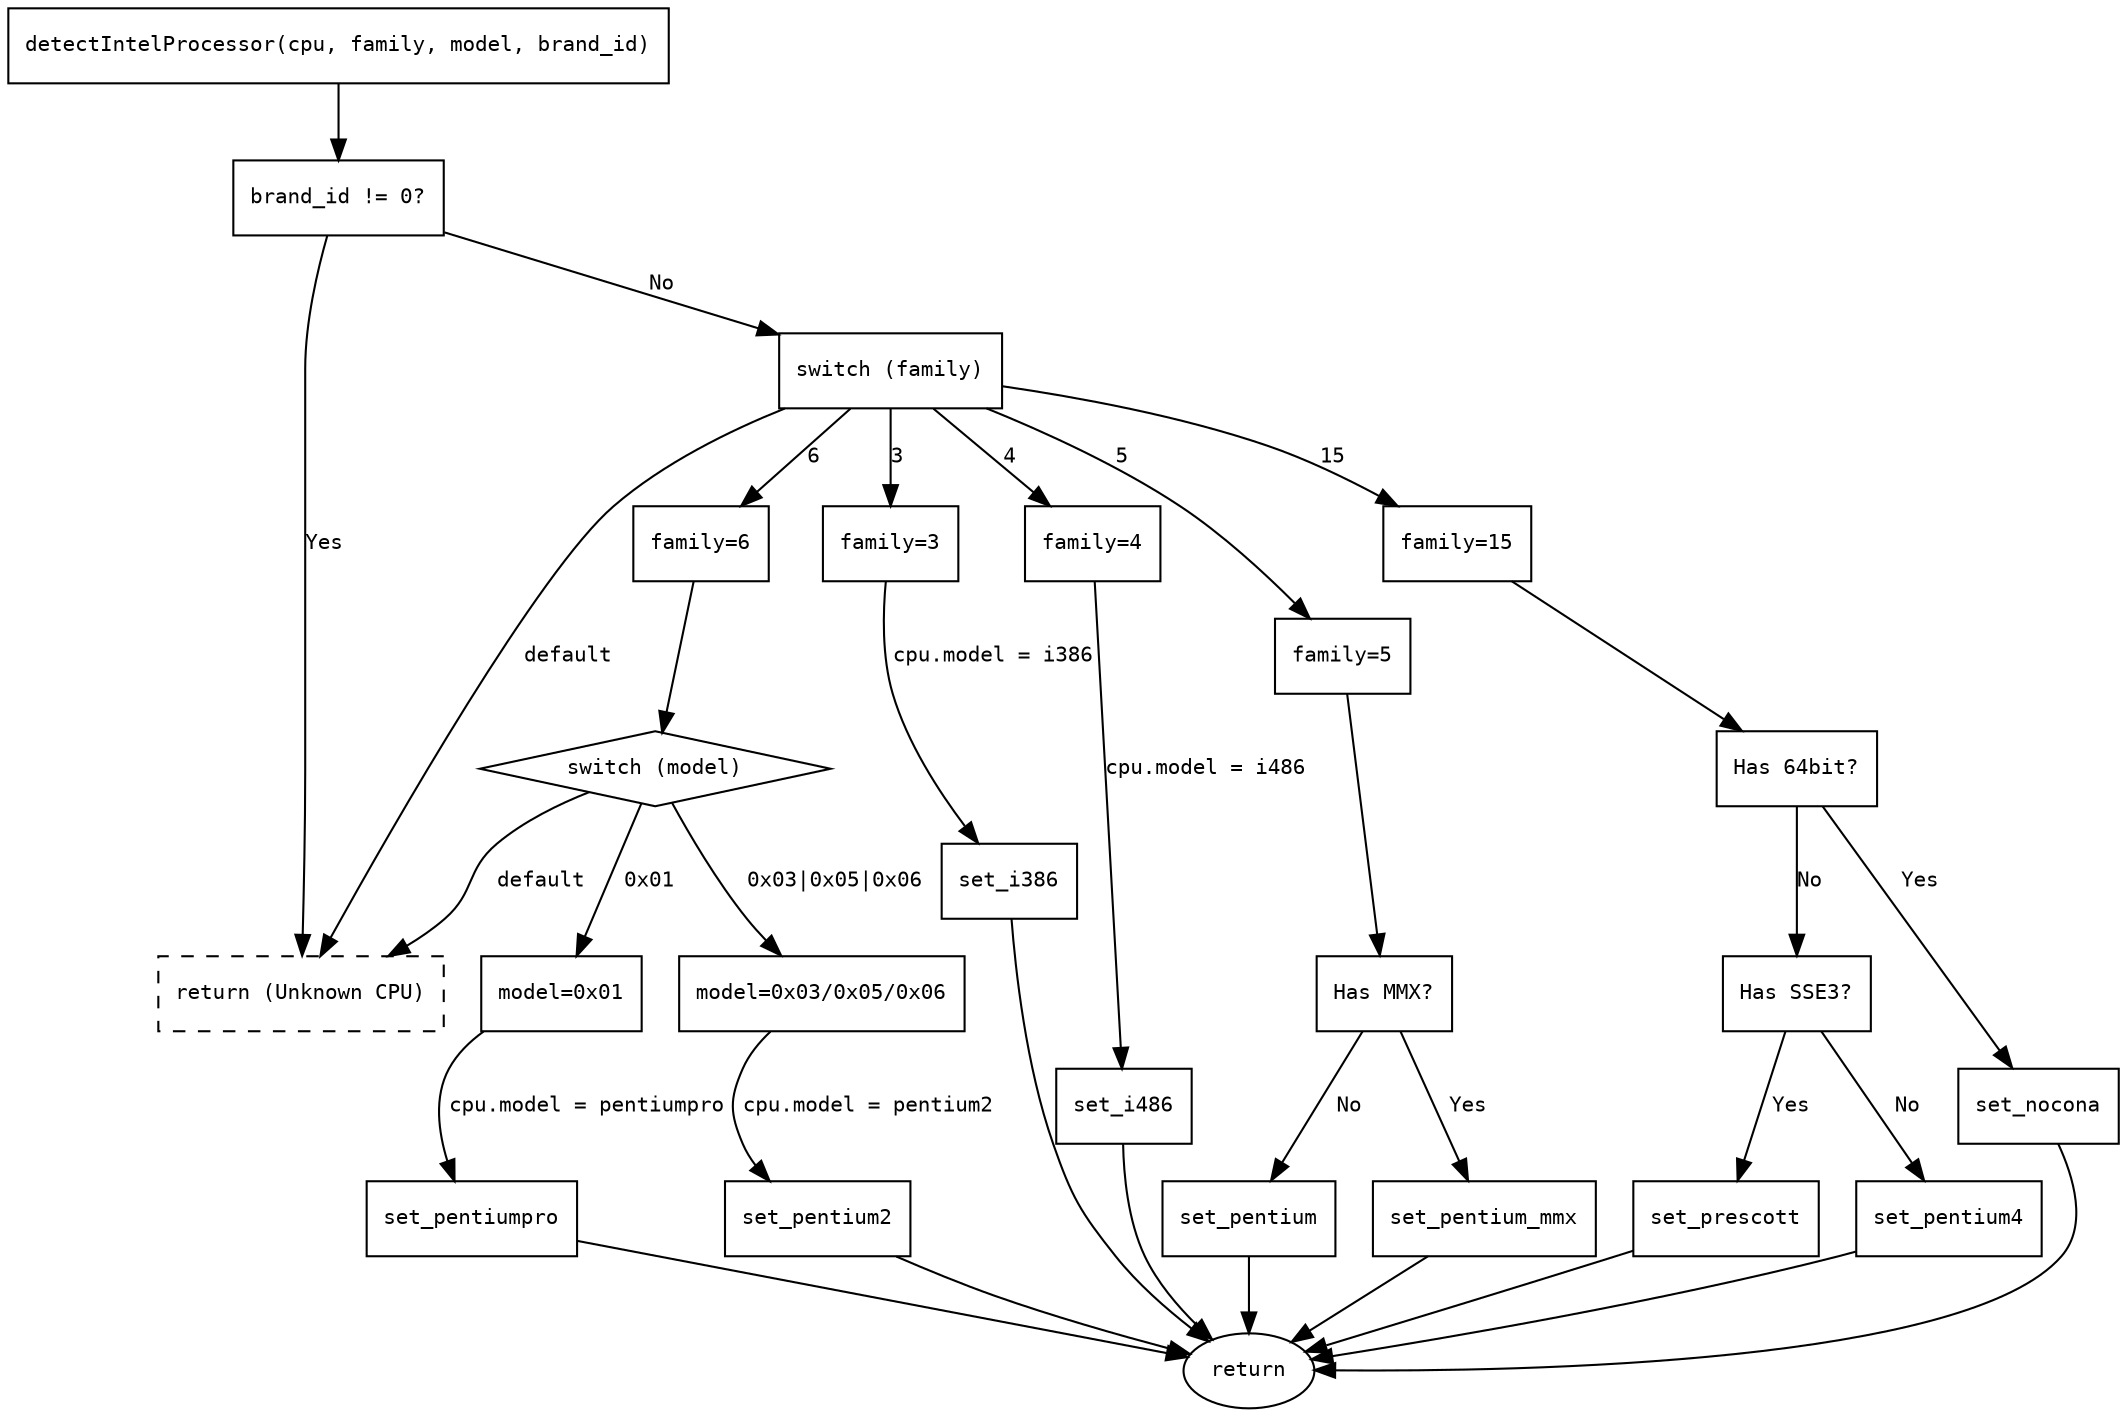 
digraph flowchart {
    node [shape=rectangle, fontname="Courier", fontsize=10];
    edge [fontname="Courier", fontsize=10];

    start [label="detectIntelProcessor(cpu, family, model, brand_id)"];
    check_brand_id [label="brand_id != 0?"];
    return_unknown [label="return (Unknown CPU)", style=dashed];
    family_switch [label="switch (family)"];

    start -> check_brand_id;
    check_brand_id -> return_unknown [label="Yes"];
    check_brand_id -> family_switch [label="No"];

    // Family 3
    family_3 [label="family=3"];
    family_switch -> family_3 [label="3"];
    family_3 -> set_i386 [label="cpu.model = i386"];
    set_i386 -> return;

    // Family 4
    family_4 [label="family=4"];
    family_switch -> family_4 [label="4"];
    family_4 -> set_i486 [label="cpu.model = i486"];
    set_i486 -> return;

    // Family 5
    family_5 [label="family=5"];
    family_switch -> family_5 [label="5"];
    check_mmx [label="Has MMX?"];
    family_5 -> check_mmx;
    check_mmx -> set_pentium_mmx [label="Yes"];
    check_mmx -> set_pentium [label="No"];
    set_pentium_mmx -> return;
    set_pentium -> return;

    // Family 6
    family_6 [label="family=6"];
    family_switch -> family_6 [label="6"];
    model_switch [label="switch (model)", shape=diamond];
    family_6 -> model_switch;

    // Model 0x01
    model_0x01 [label="model=0x01"];
    model_switch -> model_0x01 [label="0x01"];
    model_0x01 -> set_pentiumpro [label="cpu.model = pentiumpro"];
    set_pentiumpro -> return;

    // Model 0x03,0x05,0x06
    model_0x03_05_06 [label="model=0x03/0x05/0x06"];
    model_switch -> model_0x03_05_06 [label="0x03|0x05|0x06"];
    model_0x03_05_06 -> set_pentium2 [label="cpu.model = pentium2"];
    set_pentium2 -> return;

    // ...（其他model分支类似，此处省略以保持简洁）...

    // Family 15
    family_15 [label="family=15"];
    family_switch -> family_15 [label="15"];
    check_64bit [label="Has 64bit?"];
    family_15 -> check_64bit;
    check_64bit -> set_nocona [label="Yes"];
    check_64bit -> check_sse3 [label="No"];
    check_sse3 [label="Has SSE3?"];
    check_sse3 -> set_prescott [label="Yes"];
    check_sse3 -> set_pentium4 [label="No"];
    set_nocona -> return;
    set_prescott -> return;
    set_pentium4 -> return;

    // Unknown cases
    family_switch -> return_unknown [label="default"];
    model_switch -> return_unknown [label="default"];

    // Shared return node
    return [label="return", shape=ellipse];
}
